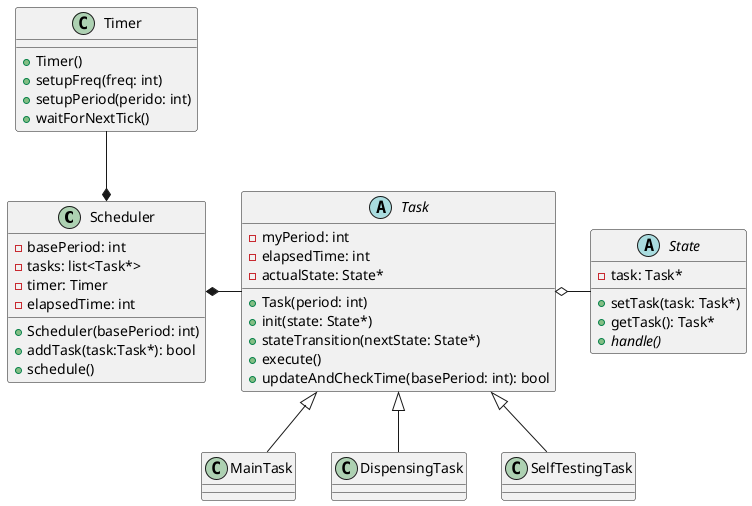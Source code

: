 @startuml class-diagram 

class Scheduler {
    - basePeriod: int 
    - tasks: list<Task*>
    - timer: Timer
    - elapsedTime: int
    + Scheduler(basePeriod: int)
    + addTask(task:Task*): bool
    + schedule()
}

class Timer {
    + Timer()
    + setupFreq(freq: int)
    + setupPeriod(perido: int)
    + waitForNextTick()
}

Scheduler *-up- Timer

abstract class Task {
    - myPeriod: int
    - elapsedTime: int
    - actualState: State*
    + Task(period: int)
    + init(state: State*)
    + stateTransition(nextState: State*)
    + execute()
    + updateAndCheckTime(basePeriod: int): bool
}

Scheduler *-right- Task

class MainTask 
Task <|-- MainTask

class DispensingTask
Task <|-- DispensingTask

class SelfTestingTask
Task <|-- SelfTestingTask

abstract class State {
    - task: Task*
    + setTask(task: Task*)
    + getTask(): Task*
    + {abstract} handle()
}

Task o-right- State


@enduml